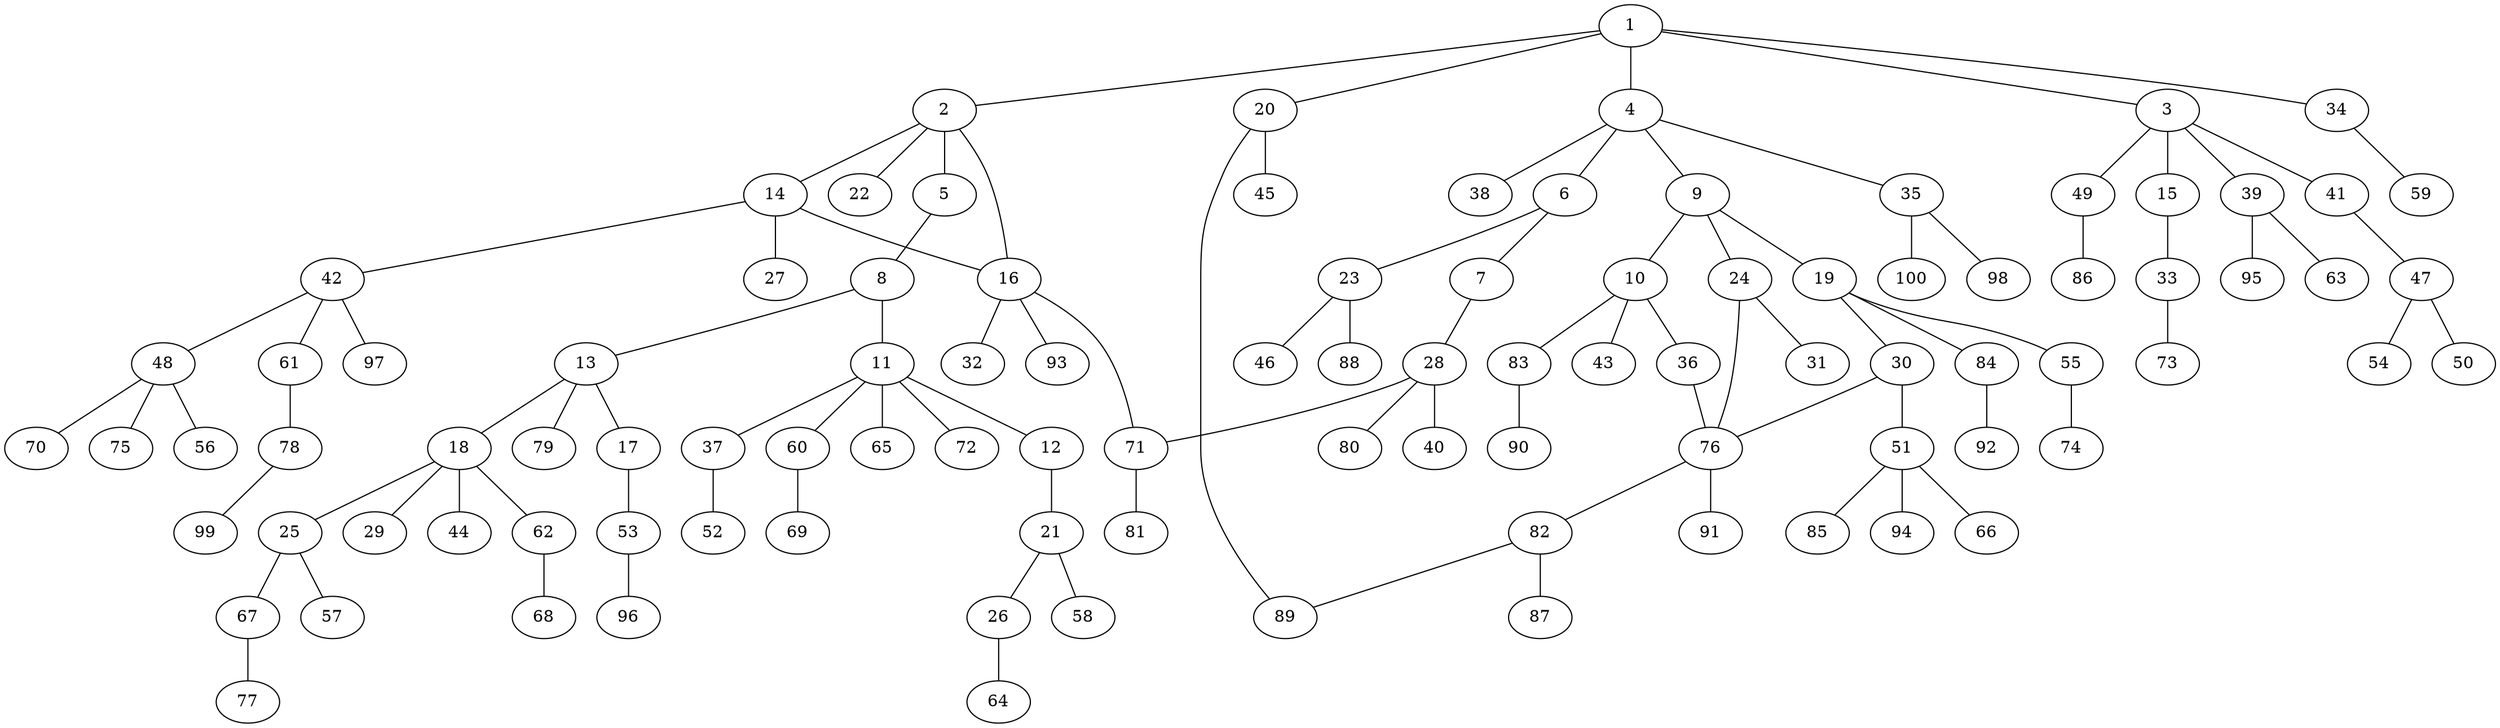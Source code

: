 graph graphname {1--2
1--3
1--4
1--20
1--34
2--5
2--14
2--16
2--22
3--15
3--39
3--41
3--49
4--6
4--9
4--35
4--38
5--8
6--7
6--23
7--28
8--11
8--13
9--10
9--19
9--24
10--36
10--43
10--83
11--12
11--37
11--60
11--65
11--72
12--21
13--17
13--18
13--79
14--16
14--27
14--42
15--33
16--32
16--71
16--93
17--53
18--25
18--29
18--44
18--62
19--30
19--55
19--84
20--45
20--89
21--26
21--58
23--46
23--88
24--31
24--76
25--57
25--67
26--64
28--40
28--71
28--80
30--51
30--76
33--73
34--59
35--98
35--100
36--76
37--52
39--63
39--95
41--47
42--48
42--61
42--97
47--50
47--54
48--56
48--70
48--75
49--86
51--66
51--85
51--94
53--96
55--74
60--69
61--78
62--68
67--77
71--81
76--82
76--91
78--99
82--87
82--89
83--90
84--92
}